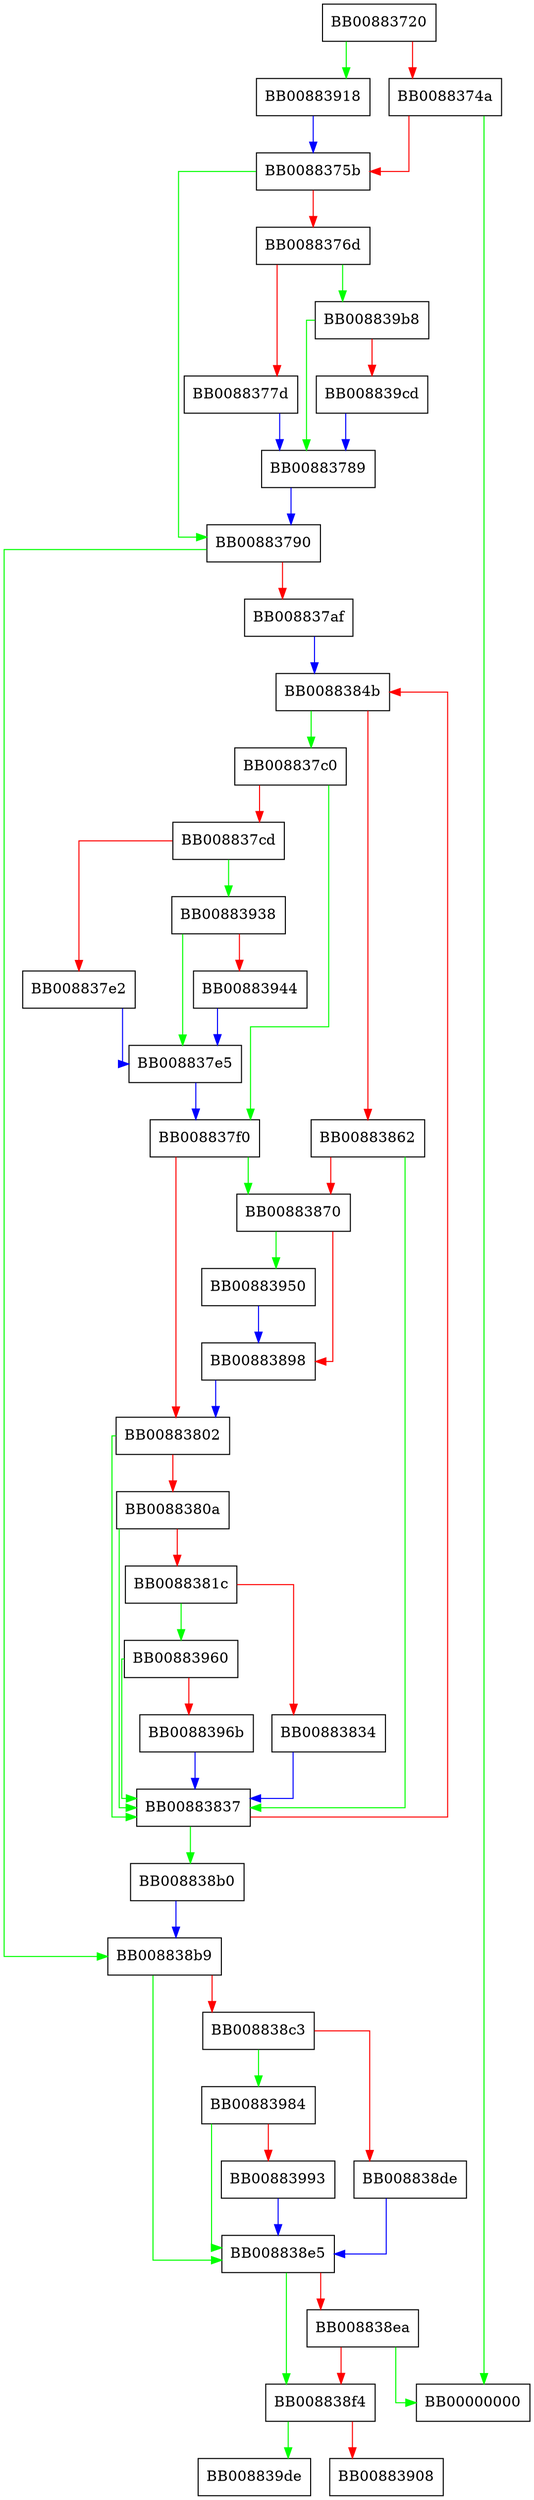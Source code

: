 digraph _flushlbf {
  node [shape="box"];
  graph [splines=ortho];
  BB00883720 -> BB00883918 [color="green"];
  BB00883720 -> BB0088374a [color="red"];
  BB0088374a -> BB00000000 [color="green"];
  BB0088374a -> BB0088375b [color="red"];
  BB0088375b -> BB00883790 [color="green"];
  BB0088375b -> BB0088376d [color="red"];
  BB0088376d -> BB008839b8 [color="green"];
  BB0088376d -> BB0088377d [color="red"];
  BB0088377d -> BB00883789 [color="blue"];
  BB00883789 -> BB00883790 [color="blue"];
  BB00883790 -> BB008838b9 [color="green"];
  BB00883790 -> BB008837af [color="red"];
  BB008837af -> BB0088384b [color="blue"];
  BB008837c0 -> BB008837f0 [color="green"];
  BB008837c0 -> BB008837cd [color="red"];
  BB008837cd -> BB00883938 [color="green"];
  BB008837cd -> BB008837e2 [color="red"];
  BB008837e2 -> BB008837e5 [color="blue"];
  BB008837e5 -> BB008837f0 [color="blue"];
  BB008837f0 -> BB00883870 [color="green"];
  BB008837f0 -> BB00883802 [color="red"];
  BB00883802 -> BB00883837 [color="green"];
  BB00883802 -> BB0088380a [color="red"];
  BB0088380a -> BB00883837 [color="green"];
  BB0088380a -> BB0088381c [color="red"];
  BB0088381c -> BB00883960 [color="green"];
  BB0088381c -> BB00883834 [color="red"];
  BB00883834 -> BB00883837 [color="blue"];
  BB00883837 -> BB008838b0 [color="green"];
  BB00883837 -> BB0088384b [color="red"];
  BB0088384b -> BB008837c0 [color="green"];
  BB0088384b -> BB00883862 [color="red"];
  BB00883862 -> BB00883837 [color="green"];
  BB00883862 -> BB00883870 [color="red"];
  BB00883870 -> BB00883950 [color="green"];
  BB00883870 -> BB00883898 [color="red"];
  BB00883898 -> BB00883802 [color="blue"];
  BB008838b0 -> BB008838b9 [color="blue"];
  BB008838b9 -> BB008838e5 [color="green"];
  BB008838b9 -> BB008838c3 [color="red"];
  BB008838c3 -> BB00883984 [color="green"];
  BB008838c3 -> BB008838de [color="red"];
  BB008838de -> BB008838e5 [color="blue"];
  BB008838e5 -> BB008838f4 [color="green"];
  BB008838e5 -> BB008838ea [color="red"];
  BB008838ea -> BB00000000 [color="green"];
  BB008838ea -> BB008838f4 [color="red"];
  BB008838f4 -> BB008839de [color="green"];
  BB008838f4 -> BB00883908 [color="red"];
  BB00883918 -> BB0088375b [color="blue"];
  BB00883938 -> BB008837e5 [color="green"];
  BB00883938 -> BB00883944 [color="red"];
  BB00883944 -> BB008837e5 [color="blue"];
  BB00883950 -> BB00883898 [color="blue"];
  BB00883960 -> BB00883837 [color="green"];
  BB00883960 -> BB0088396b [color="red"];
  BB0088396b -> BB00883837 [color="blue"];
  BB00883984 -> BB008838e5 [color="green"];
  BB00883984 -> BB00883993 [color="red"];
  BB00883993 -> BB008838e5 [color="blue"];
  BB008839b8 -> BB00883789 [color="green"];
  BB008839b8 -> BB008839cd [color="red"];
  BB008839cd -> BB00883789 [color="blue"];
}